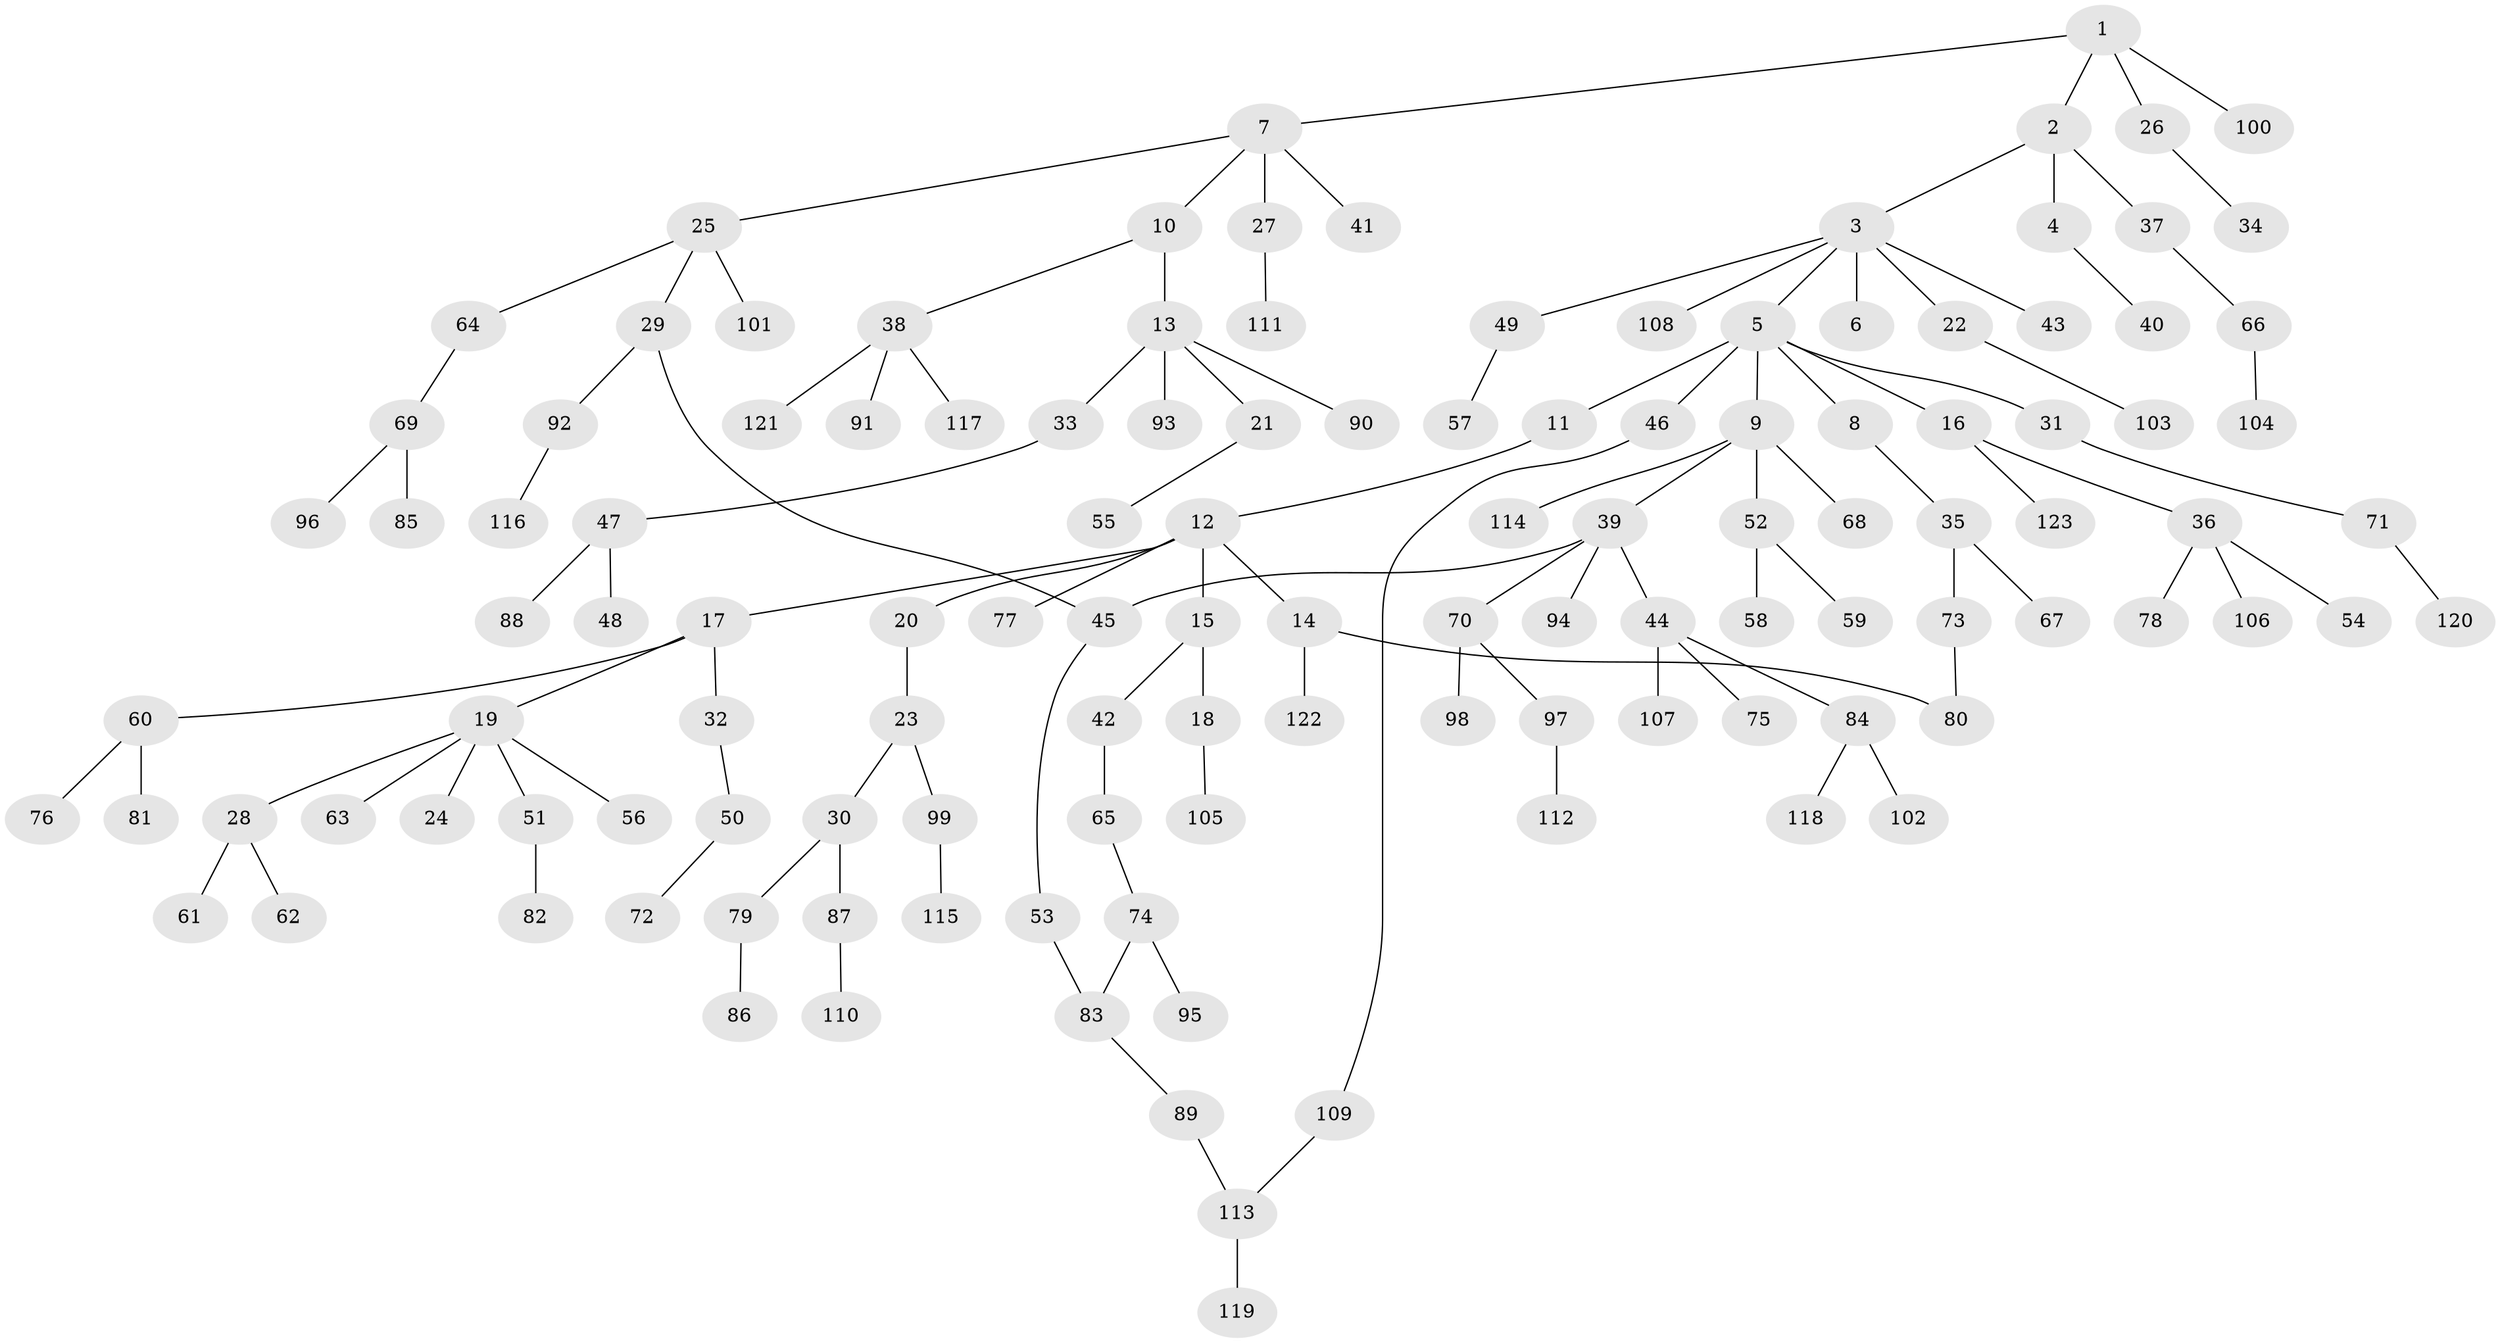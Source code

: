 // Generated by graph-tools (version 1.1) at 2025/49/03/09/25 03:49:27]
// undirected, 123 vertices, 126 edges
graph export_dot {
graph [start="1"]
  node [color=gray90,style=filled];
  1;
  2;
  3;
  4;
  5;
  6;
  7;
  8;
  9;
  10;
  11;
  12;
  13;
  14;
  15;
  16;
  17;
  18;
  19;
  20;
  21;
  22;
  23;
  24;
  25;
  26;
  27;
  28;
  29;
  30;
  31;
  32;
  33;
  34;
  35;
  36;
  37;
  38;
  39;
  40;
  41;
  42;
  43;
  44;
  45;
  46;
  47;
  48;
  49;
  50;
  51;
  52;
  53;
  54;
  55;
  56;
  57;
  58;
  59;
  60;
  61;
  62;
  63;
  64;
  65;
  66;
  67;
  68;
  69;
  70;
  71;
  72;
  73;
  74;
  75;
  76;
  77;
  78;
  79;
  80;
  81;
  82;
  83;
  84;
  85;
  86;
  87;
  88;
  89;
  90;
  91;
  92;
  93;
  94;
  95;
  96;
  97;
  98;
  99;
  100;
  101;
  102;
  103;
  104;
  105;
  106;
  107;
  108;
  109;
  110;
  111;
  112;
  113;
  114;
  115;
  116;
  117;
  118;
  119;
  120;
  121;
  122;
  123;
  1 -- 2;
  1 -- 7;
  1 -- 26;
  1 -- 100;
  2 -- 3;
  2 -- 4;
  2 -- 37;
  3 -- 5;
  3 -- 6;
  3 -- 22;
  3 -- 43;
  3 -- 49;
  3 -- 108;
  4 -- 40;
  5 -- 8;
  5 -- 9;
  5 -- 11;
  5 -- 16;
  5 -- 31;
  5 -- 46;
  7 -- 10;
  7 -- 25;
  7 -- 27;
  7 -- 41;
  8 -- 35;
  9 -- 39;
  9 -- 52;
  9 -- 68;
  9 -- 114;
  10 -- 13;
  10 -- 38;
  11 -- 12;
  12 -- 14;
  12 -- 15;
  12 -- 17;
  12 -- 20;
  12 -- 77;
  13 -- 21;
  13 -- 33;
  13 -- 90;
  13 -- 93;
  14 -- 122;
  14 -- 80;
  15 -- 18;
  15 -- 42;
  16 -- 36;
  16 -- 123;
  17 -- 19;
  17 -- 32;
  17 -- 60;
  18 -- 105;
  19 -- 24;
  19 -- 28;
  19 -- 51;
  19 -- 56;
  19 -- 63;
  20 -- 23;
  21 -- 55;
  22 -- 103;
  23 -- 30;
  23 -- 99;
  25 -- 29;
  25 -- 64;
  25 -- 101;
  26 -- 34;
  27 -- 111;
  28 -- 61;
  28 -- 62;
  29 -- 45;
  29 -- 92;
  30 -- 79;
  30 -- 87;
  31 -- 71;
  32 -- 50;
  33 -- 47;
  35 -- 67;
  35 -- 73;
  36 -- 54;
  36 -- 78;
  36 -- 106;
  37 -- 66;
  38 -- 91;
  38 -- 117;
  38 -- 121;
  39 -- 44;
  39 -- 70;
  39 -- 94;
  39 -- 45;
  42 -- 65;
  44 -- 75;
  44 -- 84;
  44 -- 107;
  45 -- 53;
  46 -- 109;
  47 -- 48;
  47 -- 88;
  49 -- 57;
  50 -- 72;
  51 -- 82;
  52 -- 58;
  52 -- 59;
  53 -- 83;
  60 -- 76;
  60 -- 81;
  64 -- 69;
  65 -- 74;
  66 -- 104;
  69 -- 85;
  69 -- 96;
  70 -- 97;
  70 -- 98;
  71 -- 120;
  73 -- 80;
  74 -- 83;
  74 -- 95;
  79 -- 86;
  83 -- 89;
  84 -- 102;
  84 -- 118;
  87 -- 110;
  89 -- 113;
  92 -- 116;
  97 -- 112;
  99 -- 115;
  109 -- 113;
  113 -- 119;
}
